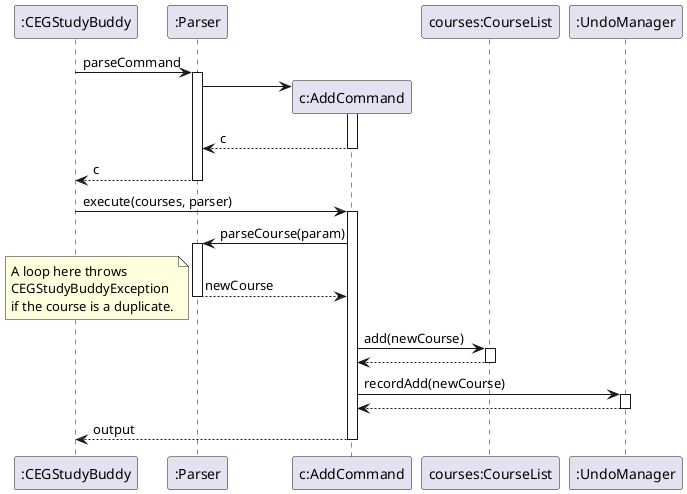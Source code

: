 @startuml
'https://plantuml.com/sequence-diagram

":CEGStudyBuddy" -> ":Parser": parseCommand
activate ":Parser"
":Parser" -> "c:AddCommand" **
activate "c:AddCommand"
"c:AddCommand" --> ":Parser" : c
deactivate "c:AddCommand"
":Parser" --> ":CEGStudyBuddy" : c
deactivate ":Parser"

":CEGStudyBuddy" -> "c:AddCommand" : execute(courses, parser)
activate "c:AddCommand"

"c:AddCommand" -> ":Parser": parseCourse(param)
activate ":Parser"
":Parser" --> "c:AddCommand": newCourse
deactivate ":Parser"

note left
    A loop here throws
    CEGStudyBuddyException
    if the course is a duplicate.
end note

"c:AddCommand" -> "courses:CourseList": add(newCourse)
activate "courses:CourseList"
"courses:CourseList" --> "c:AddCommand"
deactivate "courses:CourseList"

"c:AddCommand" -> ":UndoManager": recordAdd(newCourse)
activate ":UndoManager"
":UndoManager" --> "c:AddCommand"
deactivate ":UndoManager"

":CEGStudyBuddy" <-- "c:AddCommand" : output
deactivate "c:AddCommand"

@enduml